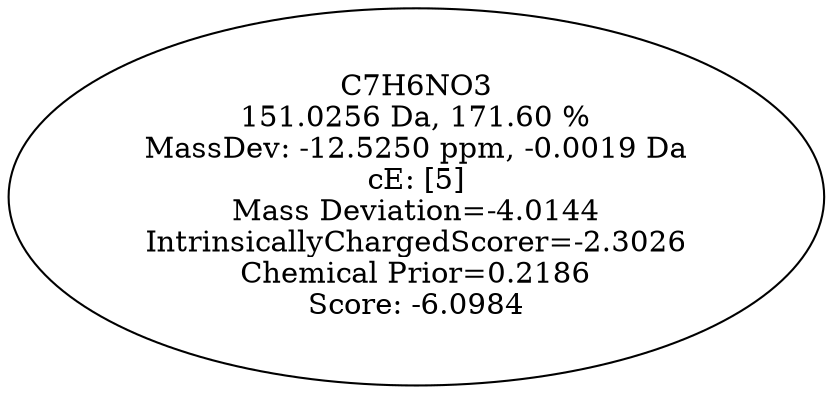 strict digraph {
v1 [label="C7H6NO3\n151.0256 Da, 171.60 %\nMassDev: -12.5250 ppm, -0.0019 Da\ncE: [5]\nMass Deviation=-4.0144\nIntrinsicallyChargedScorer=-2.3026\nChemical Prior=0.2186\nScore: -6.0984"];
}